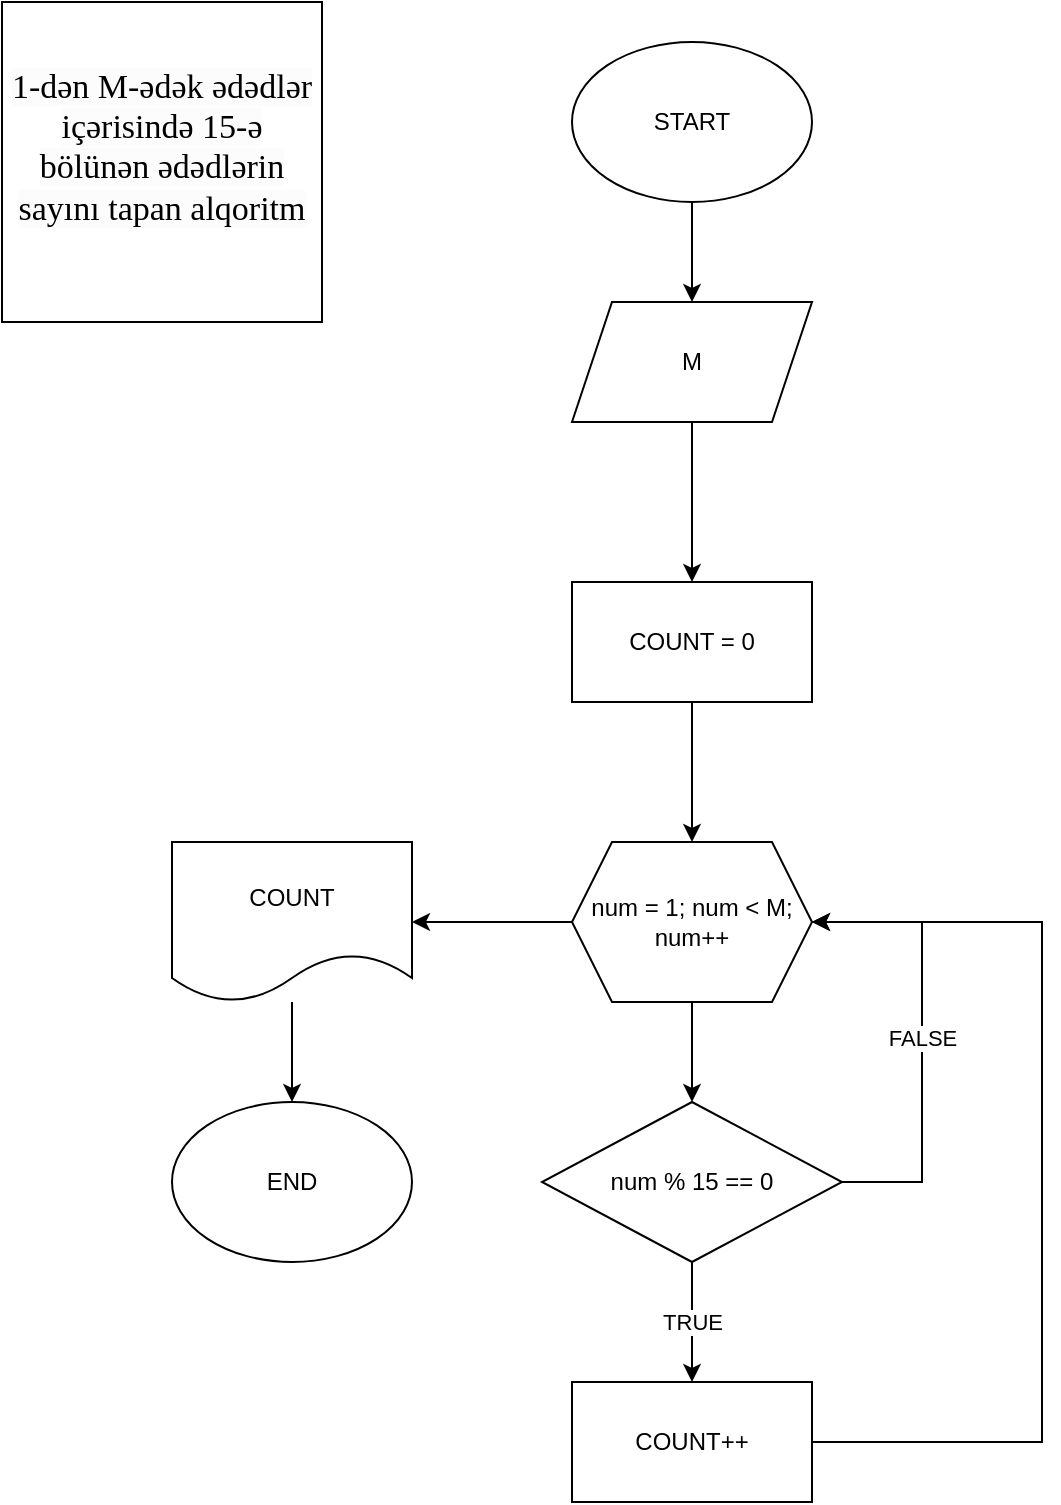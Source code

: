 <mxfile version="22.1.2" type="device">
  <diagram name="Page-1" id="GnNGhb1YdhHEf2Igf2zI">
    <mxGraphModel dx="1036" dy="654" grid="1" gridSize="10" guides="1" tooltips="1" connect="1" arrows="1" fold="1" page="1" pageScale="1" pageWidth="850" pageHeight="1100" math="0" shadow="0">
      <root>
        <mxCell id="0" />
        <mxCell id="1" parent="0" />
        <mxCell id="a1561C-iaLaziMISRcem-4" value="" style="edgeStyle=orthogonalEdgeStyle;rounded=0;orthogonalLoop=1;jettySize=auto;html=1;" edge="1" parent="1" source="a1561C-iaLaziMISRcem-1" target="a1561C-iaLaziMISRcem-3">
          <mxGeometry relative="1" as="geometry" />
        </mxCell>
        <mxCell id="a1561C-iaLaziMISRcem-1" value="START" style="ellipse;whiteSpace=wrap;html=1;" vertex="1" parent="1">
          <mxGeometry x="365" y="60" width="120" height="80" as="geometry" />
        </mxCell>
        <mxCell id="a1561C-iaLaziMISRcem-2" value="&#xa;&lt;span style=&quot;color: rgb(0, 0, 0); font-family: Georgia; font-size: 17px; font-style: normal; font-variant-ligatures: normal; font-variant-caps: normal; font-weight: 400; letter-spacing: normal; orphans: 2; text-align: justify; text-indent: 0px; text-transform: none; widows: 2; word-spacing: 0px; -webkit-text-stroke-width: 0px; background-color: rgb(252, 252, 252); text-decoration-thickness: initial; text-decoration-style: initial; text-decoration-color: initial; float: none; display: inline !important;&quot;&gt;1-dən M-ədək ədədlər içərisində 15-ə bölünən ədədlərin sayını tapan alqoritm&lt;/span&gt;&#xa;&#xa;" style="whiteSpace=wrap;html=1;aspect=fixed;" vertex="1" parent="1">
          <mxGeometry x="80" y="40" width="160" height="160" as="geometry" />
        </mxCell>
        <mxCell id="a1561C-iaLaziMISRcem-9" value="" style="edgeStyle=orthogonalEdgeStyle;rounded=0;orthogonalLoop=1;jettySize=auto;html=1;" edge="1" parent="1" source="a1561C-iaLaziMISRcem-3" target="a1561C-iaLaziMISRcem-8">
          <mxGeometry relative="1" as="geometry" />
        </mxCell>
        <mxCell id="a1561C-iaLaziMISRcem-3" value="M" style="shape=parallelogram;perimeter=parallelogramPerimeter;whiteSpace=wrap;html=1;fixedSize=1;" vertex="1" parent="1">
          <mxGeometry x="365" y="190" width="120" height="60" as="geometry" />
        </mxCell>
        <mxCell id="a1561C-iaLaziMISRcem-14" value="" style="edgeStyle=orthogonalEdgeStyle;rounded=0;orthogonalLoop=1;jettySize=auto;html=1;" edge="1" parent="1" source="a1561C-iaLaziMISRcem-8" target="a1561C-iaLaziMISRcem-13">
          <mxGeometry relative="1" as="geometry" />
        </mxCell>
        <mxCell id="a1561C-iaLaziMISRcem-8" value="COUNT = 0" style="whiteSpace=wrap;html=1;" vertex="1" parent="1">
          <mxGeometry x="365" y="330" width="120" height="60" as="geometry" />
        </mxCell>
        <mxCell id="a1561C-iaLaziMISRcem-19" value="" style="edgeStyle=orthogonalEdgeStyle;rounded=0;orthogonalLoop=1;jettySize=auto;html=1;" edge="1" parent="1" source="a1561C-iaLaziMISRcem-13" target="a1561C-iaLaziMISRcem-18">
          <mxGeometry relative="1" as="geometry" />
        </mxCell>
        <mxCell id="a1561C-iaLaziMISRcem-25" value="" style="edgeStyle=orthogonalEdgeStyle;rounded=0;orthogonalLoop=1;jettySize=auto;html=1;" edge="1" parent="1" source="a1561C-iaLaziMISRcem-13" target="a1561C-iaLaziMISRcem-24">
          <mxGeometry relative="1" as="geometry" />
        </mxCell>
        <mxCell id="a1561C-iaLaziMISRcem-13" value="num = 1; num &amp;lt; M; num++" style="shape=hexagon;perimeter=hexagonPerimeter2;whiteSpace=wrap;html=1;fixedSize=1;" vertex="1" parent="1">
          <mxGeometry x="365" y="460" width="120" height="80" as="geometry" />
        </mxCell>
        <mxCell id="a1561C-iaLaziMISRcem-21" value="TRUE" style="edgeStyle=orthogonalEdgeStyle;rounded=0;orthogonalLoop=1;jettySize=auto;html=1;" edge="1" parent="1" source="a1561C-iaLaziMISRcem-18" target="a1561C-iaLaziMISRcem-20">
          <mxGeometry relative="1" as="geometry" />
        </mxCell>
        <mxCell id="a1561C-iaLaziMISRcem-22" value="FALSE" style="edgeStyle=orthogonalEdgeStyle;rounded=0;orthogonalLoop=1;jettySize=auto;html=1;entryX=1;entryY=0.5;entryDx=0;entryDy=0;" edge="1" parent="1" source="a1561C-iaLaziMISRcem-18" target="a1561C-iaLaziMISRcem-13">
          <mxGeometry relative="1" as="geometry">
            <Array as="points">
              <mxPoint x="540" y="630" />
              <mxPoint x="540" y="500" />
            </Array>
          </mxGeometry>
        </mxCell>
        <mxCell id="a1561C-iaLaziMISRcem-18" value="num % 15 == 0" style="rhombus;whiteSpace=wrap;html=1;" vertex="1" parent="1">
          <mxGeometry x="350" y="590" width="150" height="80" as="geometry" />
        </mxCell>
        <mxCell id="a1561C-iaLaziMISRcem-23" style="edgeStyle=orthogonalEdgeStyle;rounded=0;orthogonalLoop=1;jettySize=auto;html=1;entryX=1;entryY=0.5;entryDx=0;entryDy=0;" edge="1" parent="1" source="a1561C-iaLaziMISRcem-20" target="a1561C-iaLaziMISRcem-13">
          <mxGeometry relative="1" as="geometry">
            <mxPoint x="540" y="530" as="targetPoint" />
            <Array as="points">
              <mxPoint x="600" y="760" />
              <mxPoint x="600" y="500" />
            </Array>
          </mxGeometry>
        </mxCell>
        <mxCell id="a1561C-iaLaziMISRcem-20" value="COUNT++" style="whiteSpace=wrap;html=1;" vertex="1" parent="1">
          <mxGeometry x="365" y="730" width="120" height="60" as="geometry" />
        </mxCell>
        <mxCell id="a1561C-iaLaziMISRcem-27" value="" style="edgeStyle=orthogonalEdgeStyle;rounded=0;orthogonalLoop=1;jettySize=auto;html=1;" edge="1" parent="1" source="a1561C-iaLaziMISRcem-24" target="a1561C-iaLaziMISRcem-26">
          <mxGeometry relative="1" as="geometry" />
        </mxCell>
        <mxCell id="a1561C-iaLaziMISRcem-24" value="COUNT" style="shape=document;whiteSpace=wrap;html=1;boundedLbl=1;" vertex="1" parent="1">
          <mxGeometry x="165" y="460" width="120" height="80" as="geometry" />
        </mxCell>
        <mxCell id="a1561C-iaLaziMISRcem-26" value="END" style="ellipse;whiteSpace=wrap;html=1;" vertex="1" parent="1">
          <mxGeometry x="165" y="590" width="120" height="80" as="geometry" />
        </mxCell>
      </root>
    </mxGraphModel>
  </diagram>
</mxfile>
